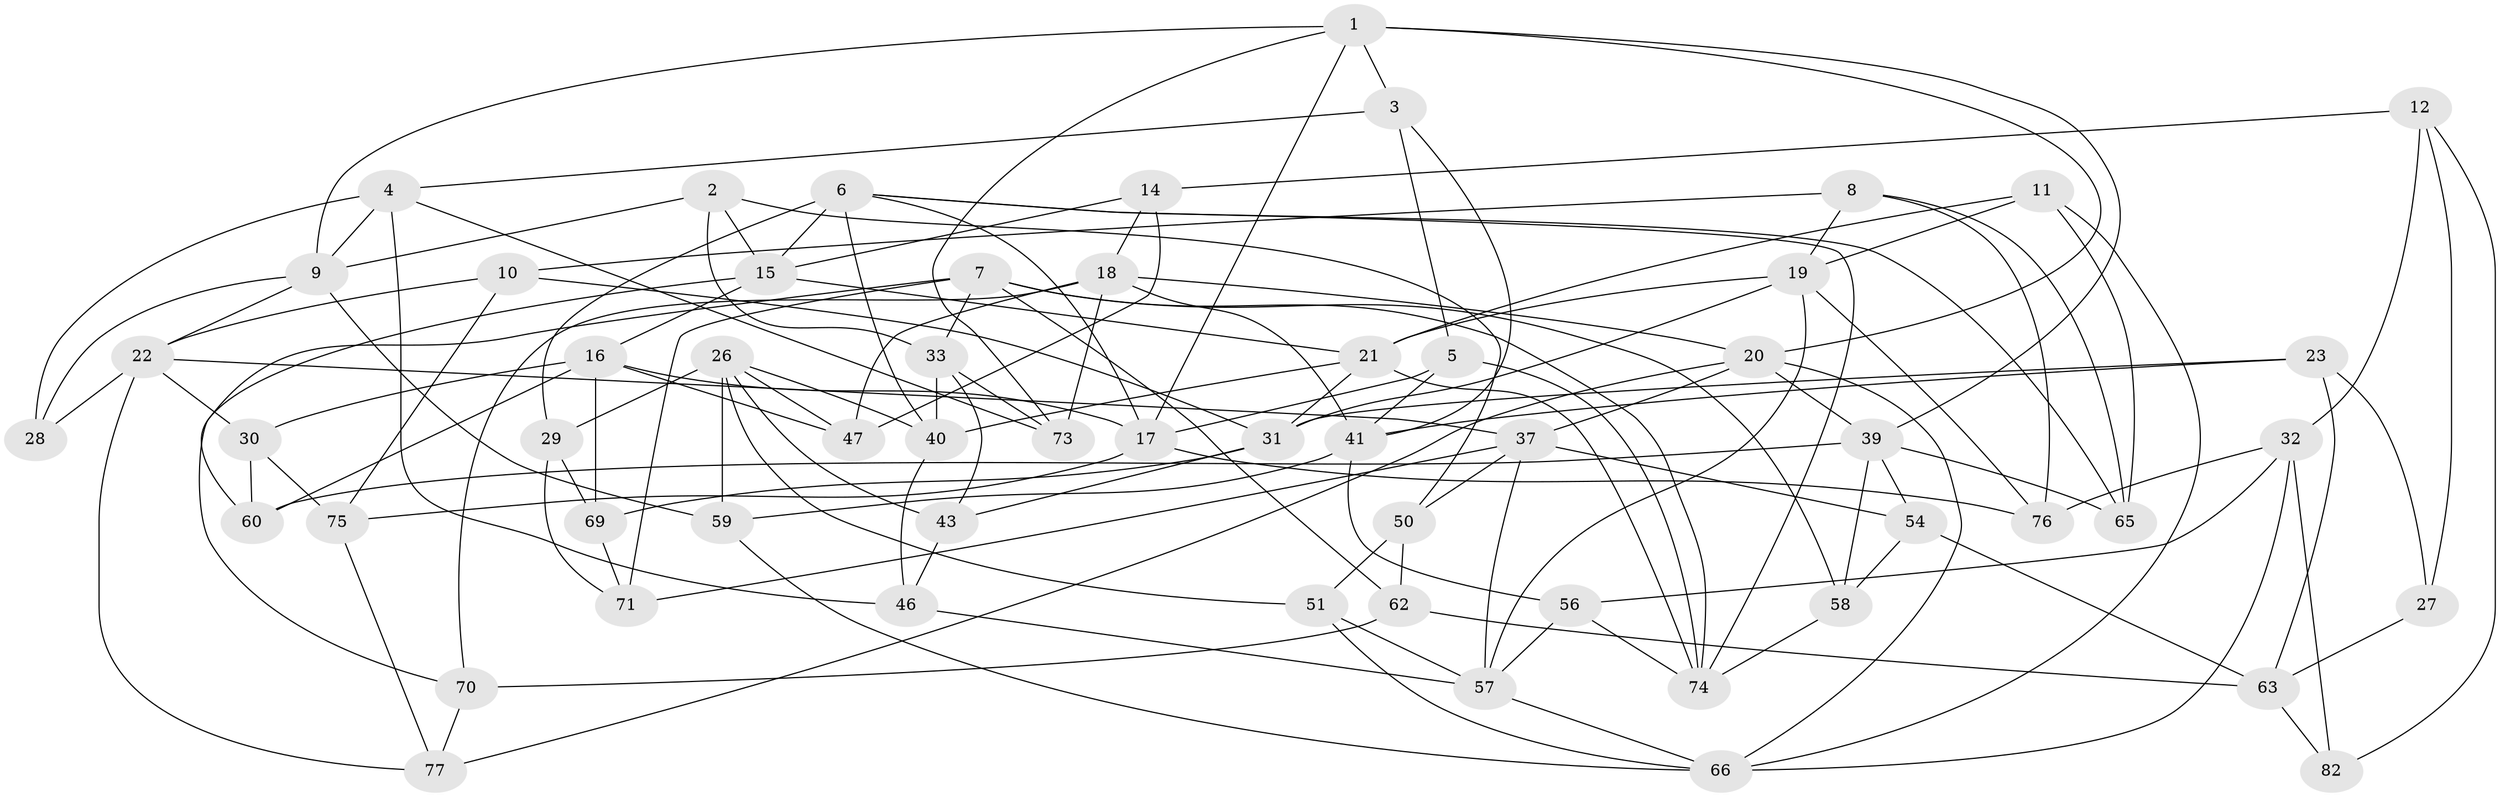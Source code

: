 // original degree distribution, {4: 1.0}
// Generated by graph-tools (version 1.1) at 2025/11/02/27/25 16:11:47]
// undirected, 58 vertices, 137 edges
graph export_dot {
graph [start="1"]
  node [color=gray90,style=filled];
  1 [super="+42"];
  2;
  3;
  4 [super="+13"];
  5;
  6 [super="+68"];
  7 [super="+81"];
  8;
  9 [super="+36"];
  10;
  11;
  12;
  14;
  15 [super="+24"];
  16 [super="+38"];
  17 [super="+52"];
  18 [super="+72"];
  19 [super="+35"];
  20 [super="+53"];
  21 [super="+64"];
  22 [super="+25"];
  23;
  26 [super="+67"];
  27;
  28;
  29;
  30;
  31 [super="+61"];
  32 [super="+34"];
  33 [super="+45"];
  37 [super="+44"];
  39 [super="+48"];
  40 [super="+55"];
  41 [super="+49"];
  43;
  46;
  47;
  50;
  51;
  54;
  56;
  57 [super="+78"];
  58;
  59;
  60;
  62;
  63 [super="+83"];
  65;
  66 [super="+80"];
  69;
  70;
  71;
  73;
  74 [super="+79"];
  75;
  76;
  77;
  82;
  1 -- 3;
  1 -- 20;
  1 -- 73;
  1 -- 17;
  1 -- 39;
  1 -- 9;
  2 -- 33;
  2 -- 9;
  2 -- 50;
  2 -- 15;
  3 -- 5;
  3 -- 4;
  3 -- 41;
  4 -- 73;
  4 -- 28 [weight=2];
  4 -- 9;
  4 -- 46;
  5 -- 74;
  5 -- 17;
  5 -- 41;
  6 -- 65;
  6 -- 29;
  6 -- 17;
  6 -- 74;
  6 -- 15;
  6 -- 40;
  7 -- 71;
  7 -- 70;
  7 -- 74;
  7 -- 33;
  7 -- 58;
  7 -- 62;
  8 -- 76;
  8 -- 65;
  8 -- 19;
  8 -- 10;
  9 -- 28;
  9 -- 59;
  9 -- 22;
  10 -- 31;
  10 -- 75;
  10 -- 22;
  11 -- 21;
  11 -- 65;
  11 -- 66;
  11 -- 19;
  12 -- 14;
  12 -- 82;
  12 -- 27;
  12 -- 32;
  14 -- 47;
  14 -- 18;
  14 -- 15;
  15 -- 21;
  15 -- 60;
  15 -- 16;
  16 -- 69;
  16 -- 17;
  16 -- 47;
  16 -- 60;
  16 -- 30;
  17 -- 75;
  17 -- 76;
  18 -- 47;
  18 -- 70;
  18 -- 73;
  18 -- 20;
  18 -- 41;
  19 -- 57;
  19 -- 21;
  19 -- 76;
  19 -- 31;
  20 -- 66;
  20 -- 77;
  20 -- 37;
  20 -- 39;
  21 -- 74;
  21 -- 40;
  21 -- 31;
  22 -- 37;
  22 -- 30;
  22 -- 28;
  22 -- 77;
  23 -- 31;
  23 -- 27;
  23 -- 41;
  23 -- 63;
  26 -- 59;
  26 -- 40;
  26 -- 43;
  26 -- 51;
  26 -- 29;
  26 -- 47;
  27 -- 63 [weight=2];
  29 -- 71;
  29 -- 69;
  30 -- 75;
  30 -- 60;
  31 -- 43;
  31 -- 69;
  32 -- 82 [weight=2];
  32 -- 56;
  32 -- 76;
  32 -- 66;
  33 -- 73;
  33 -- 43;
  33 -- 40 [weight=2];
  37 -- 57;
  37 -- 71;
  37 -- 50;
  37 -- 54;
  39 -- 60;
  39 -- 54;
  39 -- 65;
  39 -- 58;
  40 -- 46;
  41 -- 59;
  41 -- 56;
  43 -- 46;
  46 -- 57;
  50 -- 62;
  50 -- 51;
  51 -- 66;
  51 -- 57;
  54 -- 58;
  54 -- 63;
  56 -- 74;
  56 -- 57;
  57 -- 66;
  58 -- 74;
  59 -- 66;
  62 -- 63;
  62 -- 70;
  63 -- 82;
  69 -- 71;
  70 -- 77;
  75 -- 77;
}
